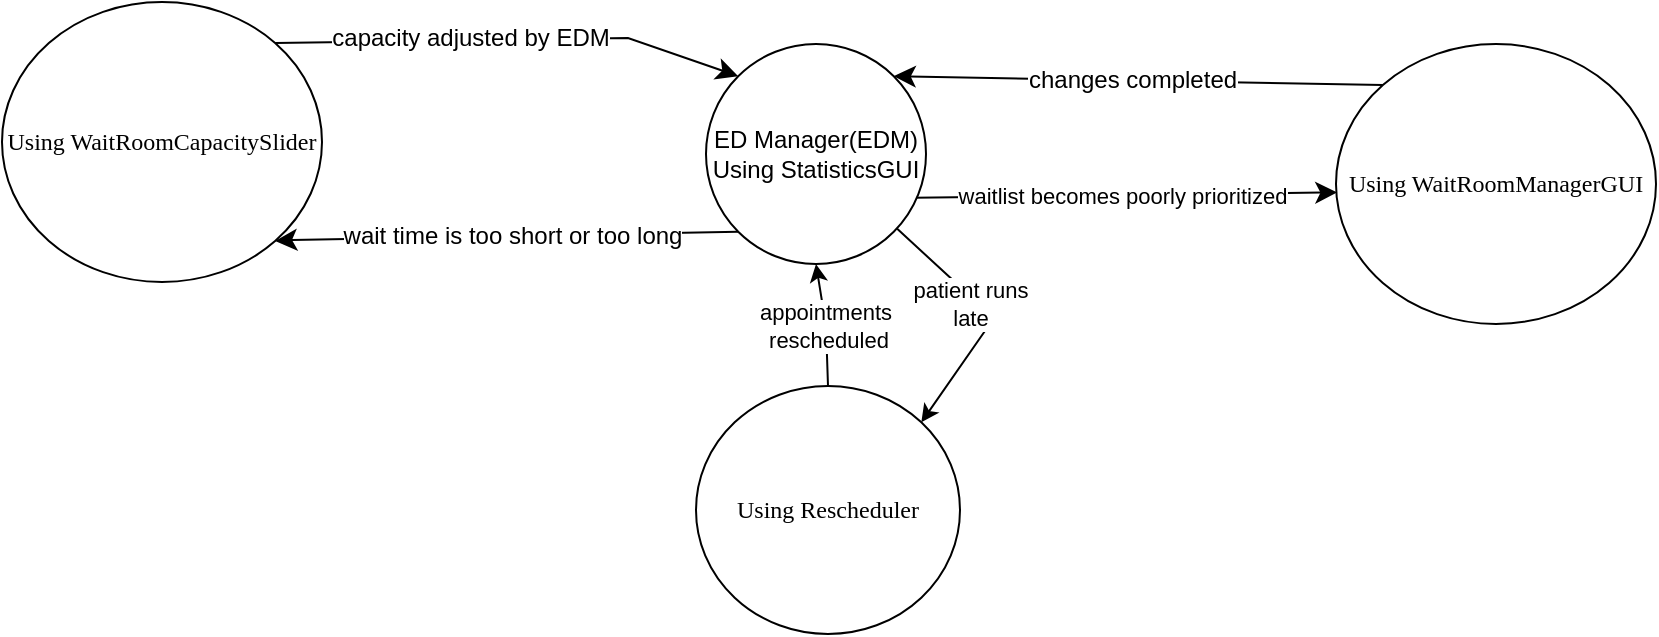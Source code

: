 <mxfile version="24.8.3">
  <diagram name="Page-1" id="58cdce13-f638-feb5-8d6f-7d28b1aa9fa0">
    <mxGraphModel dx="1030" dy="328" grid="0" gridSize="10" guides="1" tooltips="1" connect="1" arrows="1" fold="1" page="0" pageScale="1" pageWidth="1100" pageHeight="850" background="none" math="0" shadow="0">
      <root>
        <mxCell id="0" />
        <mxCell id="1" parent="0" />
        <mxCell id="udmGXA6qzwontc74sRsV-16" style="rounded=0;orthogonalLoop=1;jettySize=auto;html=1;exitX=0;exitY=0;exitDx=0;exitDy=0;entryX=1;entryY=0;entryDx=0;entryDy=0;fontSize=12;startSize=8;endSize=8;" parent="1" source="382b91b5511bd0f7-9" target="GER6duk_hUemQV0kUoSJ-14" edge="1">
          <mxGeometry relative="1" as="geometry">
            <mxPoint x="360" y="245" as="targetPoint" />
          </mxGeometry>
        </mxCell>
        <mxCell id="udmGXA6qzwontc74sRsV-17" value="changes completed" style="edgeLabel;html=1;align=center;verticalAlign=middle;resizable=0;points=[];fontSize=12;" parent="udmGXA6qzwontc74sRsV-16" vertex="1" connectable="0">
          <mxGeometry x="0.138" y="21" relative="1" as="geometry">
            <mxPoint x="14" y="-21" as="offset" />
          </mxGeometry>
        </mxCell>
        <mxCell id="382b91b5511bd0f7-9" value="Using WaitRoomManagerGUI" style="rounded=1;whiteSpace=wrap;html=1;arcSize=24;shadow=0;comic=0;labelBackgroundColor=none;fontFamily=Verdana;fontSize=12;align=center;shape=ellipse;perimeter=ellipsePerimeter;" parent="1" vertex="1">
          <mxGeometry x="525" y="170" width="160" height="140" as="geometry" />
        </mxCell>
        <mxCell id="udmGXA6qzwontc74sRsV-2" value="Using WaitRoom&lt;span style=&quot;background-color: initial;&quot;&gt;CapacitySlider&lt;/span&gt;" style="rounded=1;whiteSpace=wrap;html=1;arcSize=24;shadow=0;comic=0;labelBackgroundColor=none;fontFamily=Verdana;fontSize=12;align=center;shape=ellipse;perimeter=ellipsePerimeter;" parent="1" vertex="1">
          <mxGeometry x="-142" y="149" width="160" height="140" as="geometry" />
        </mxCell>
        <mxCell id="udmGXA6qzwontc74sRsV-14" value="" style="orthogonalLoop=1;jettySize=auto;html=1;rounded=0;fontSize=12;startSize=8;endSize=8;exitX=0.943;exitY=0.699;exitDx=0;exitDy=0;entryX=0.004;entryY=0.53;entryDx=0;entryDy=0;exitPerimeter=0;entryPerimeter=0;" parent="1" source="GER6duk_hUemQV0kUoSJ-14" target="382b91b5511bd0f7-9" edge="1">
          <mxGeometry width="140" relative="1" as="geometry">
            <mxPoint x="360" y="260" as="sourcePoint" />
            <mxPoint x="600" y="390" as="targetPoint" />
          </mxGeometry>
        </mxCell>
        <mxCell id="gHChsq1TqteNVNANLhJo-8" value="waitlist becomes poorly prioritized" style="edgeLabel;html=1;align=center;verticalAlign=middle;resizable=0;points=[];" vertex="1" connectable="0" parent="udmGXA6qzwontc74sRsV-14">
          <mxGeometry x="-0.149" relative="1" as="geometry">
            <mxPoint x="14" as="offset" />
          </mxGeometry>
        </mxCell>
        <mxCell id="udmGXA6qzwontc74sRsV-19" value="" style="orthogonalLoop=1;jettySize=auto;html=1;rounded=0;fontSize=12;startSize=8;endSize=8;exitX=0;exitY=1;exitDx=0;exitDy=0;entryX=1;entryY=1;entryDx=0;entryDy=0;" parent="1" source="GER6duk_hUemQV0kUoSJ-14" target="udmGXA6qzwontc74sRsV-2" edge="1">
          <mxGeometry width="140" relative="1" as="geometry">
            <mxPoint x="240" y="260" as="sourcePoint" />
            <mxPoint x="600" y="390" as="targetPoint" />
            <Array as="points">
              <mxPoint x="3" y="268" />
            </Array>
          </mxGeometry>
        </mxCell>
        <mxCell id="gHChsq1TqteNVNANLhJo-1" value="&lt;span style=&quot;font-size: 12px;&quot;&gt;wait time is too short or too long&lt;/span&gt;" style="edgeLabel;html=1;align=center;verticalAlign=middle;resizable=0;points=[];" vertex="1" connectable="0" parent="udmGXA6qzwontc74sRsV-19">
          <mxGeometry x="0.206" y="-1" relative="1" as="geometry">
            <mxPoint x="26" as="offset" />
          </mxGeometry>
        </mxCell>
        <mxCell id="udmGXA6qzwontc74sRsV-21" value="" style="orthogonalLoop=1;jettySize=auto;html=1;rounded=0;fontSize=12;startSize=8;endSize=8;exitX=1;exitY=0;exitDx=0;exitDy=0;entryX=0;entryY=0;entryDx=0;entryDy=0;" parent="1" source="udmGXA6qzwontc74sRsV-2" target="GER6duk_hUemQV0kUoSJ-14" edge="1">
          <mxGeometry width="140" relative="1" as="geometry">
            <mxPoint x="460" y="430" as="sourcePoint" />
            <mxPoint x="300" y="260" as="targetPoint" />
            <Array as="points">
              <mxPoint x="171" y="167" />
            </Array>
          </mxGeometry>
        </mxCell>
        <mxCell id="gHChsq1TqteNVNANLhJo-2" value="&lt;span style=&quot;font-size: 12px;&quot;&gt;capacity adjusted by EDM&lt;/span&gt;" style="edgeLabel;html=1;align=center;verticalAlign=middle;resizable=0;points=[];" vertex="1" connectable="0" parent="udmGXA6qzwontc74sRsV-21">
          <mxGeometry x="-0.211" y="2" relative="1" as="geometry">
            <mxPoint x="5" y="1" as="offset" />
          </mxGeometry>
        </mxCell>
        <mxCell id="gHChsq1TqteNVNANLhJo-4" style="rounded=0;orthogonalLoop=1;jettySize=auto;html=1;entryX=1;entryY=0;entryDx=0;entryDy=0;" edge="1" parent="1" source="GER6duk_hUemQV0kUoSJ-14" target="gHChsq1TqteNVNANLhJo-3">
          <mxGeometry relative="1" as="geometry">
            <Array as="points">
              <mxPoint x="354" y="307" />
            </Array>
          </mxGeometry>
        </mxCell>
        <mxCell id="gHChsq1TqteNVNANLhJo-5" value="patient runs&lt;div&gt;late&lt;/div&gt;" style="edgeLabel;html=1;align=center;verticalAlign=middle;resizable=0;points=[];" vertex="1" connectable="0" parent="gHChsq1TqteNVNANLhJo-4">
          <mxGeometry x="-0.203" y="-3" relative="1" as="geometry">
            <mxPoint as="offset" />
          </mxGeometry>
        </mxCell>
        <mxCell id="GER6duk_hUemQV0kUoSJ-14" value="ED Manager(EDM) Using StatisticsGUI" style="ellipse;whiteSpace=wrap;html=1;aspect=fixed;" parent="1" vertex="1">
          <mxGeometry x="210" y="170" width="110" height="110" as="geometry" />
        </mxCell>
        <mxCell id="gHChsq1TqteNVNANLhJo-6" style="rounded=0;orthogonalLoop=1;jettySize=auto;html=1;entryX=0.5;entryY=1;entryDx=0;entryDy=0;exitX=0.5;exitY=0;exitDx=0;exitDy=0;" edge="1" parent="1" source="gHChsq1TqteNVNANLhJo-3" target="GER6duk_hUemQV0kUoSJ-14">
          <mxGeometry relative="1" as="geometry">
            <Array as="points">
              <mxPoint x="270" y="311" />
            </Array>
          </mxGeometry>
        </mxCell>
        <mxCell id="gHChsq1TqteNVNANLhJo-7" value="appointments&amp;nbsp;&lt;div&gt;rescheduled&lt;/div&gt;" style="edgeLabel;html=1;align=center;verticalAlign=middle;resizable=0;points=[];" vertex="1" connectable="0" parent="gHChsq1TqteNVNANLhJo-6">
          <mxGeometry x="-0.207" y="1" relative="1" as="geometry">
            <mxPoint x="2" y="-6" as="offset" />
          </mxGeometry>
        </mxCell>
        <mxCell id="gHChsq1TqteNVNANLhJo-3" value="Using Rescheduler" style="rounded=1;whiteSpace=wrap;html=1;arcSize=24;shadow=0;comic=0;labelBackgroundColor=none;fontFamily=Verdana;fontSize=12;align=center;shape=ellipse;perimeter=ellipsePerimeter;" vertex="1" parent="1">
          <mxGeometry x="205" y="341" width="132" height="124" as="geometry" />
        </mxCell>
      </root>
    </mxGraphModel>
  </diagram>
</mxfile>
